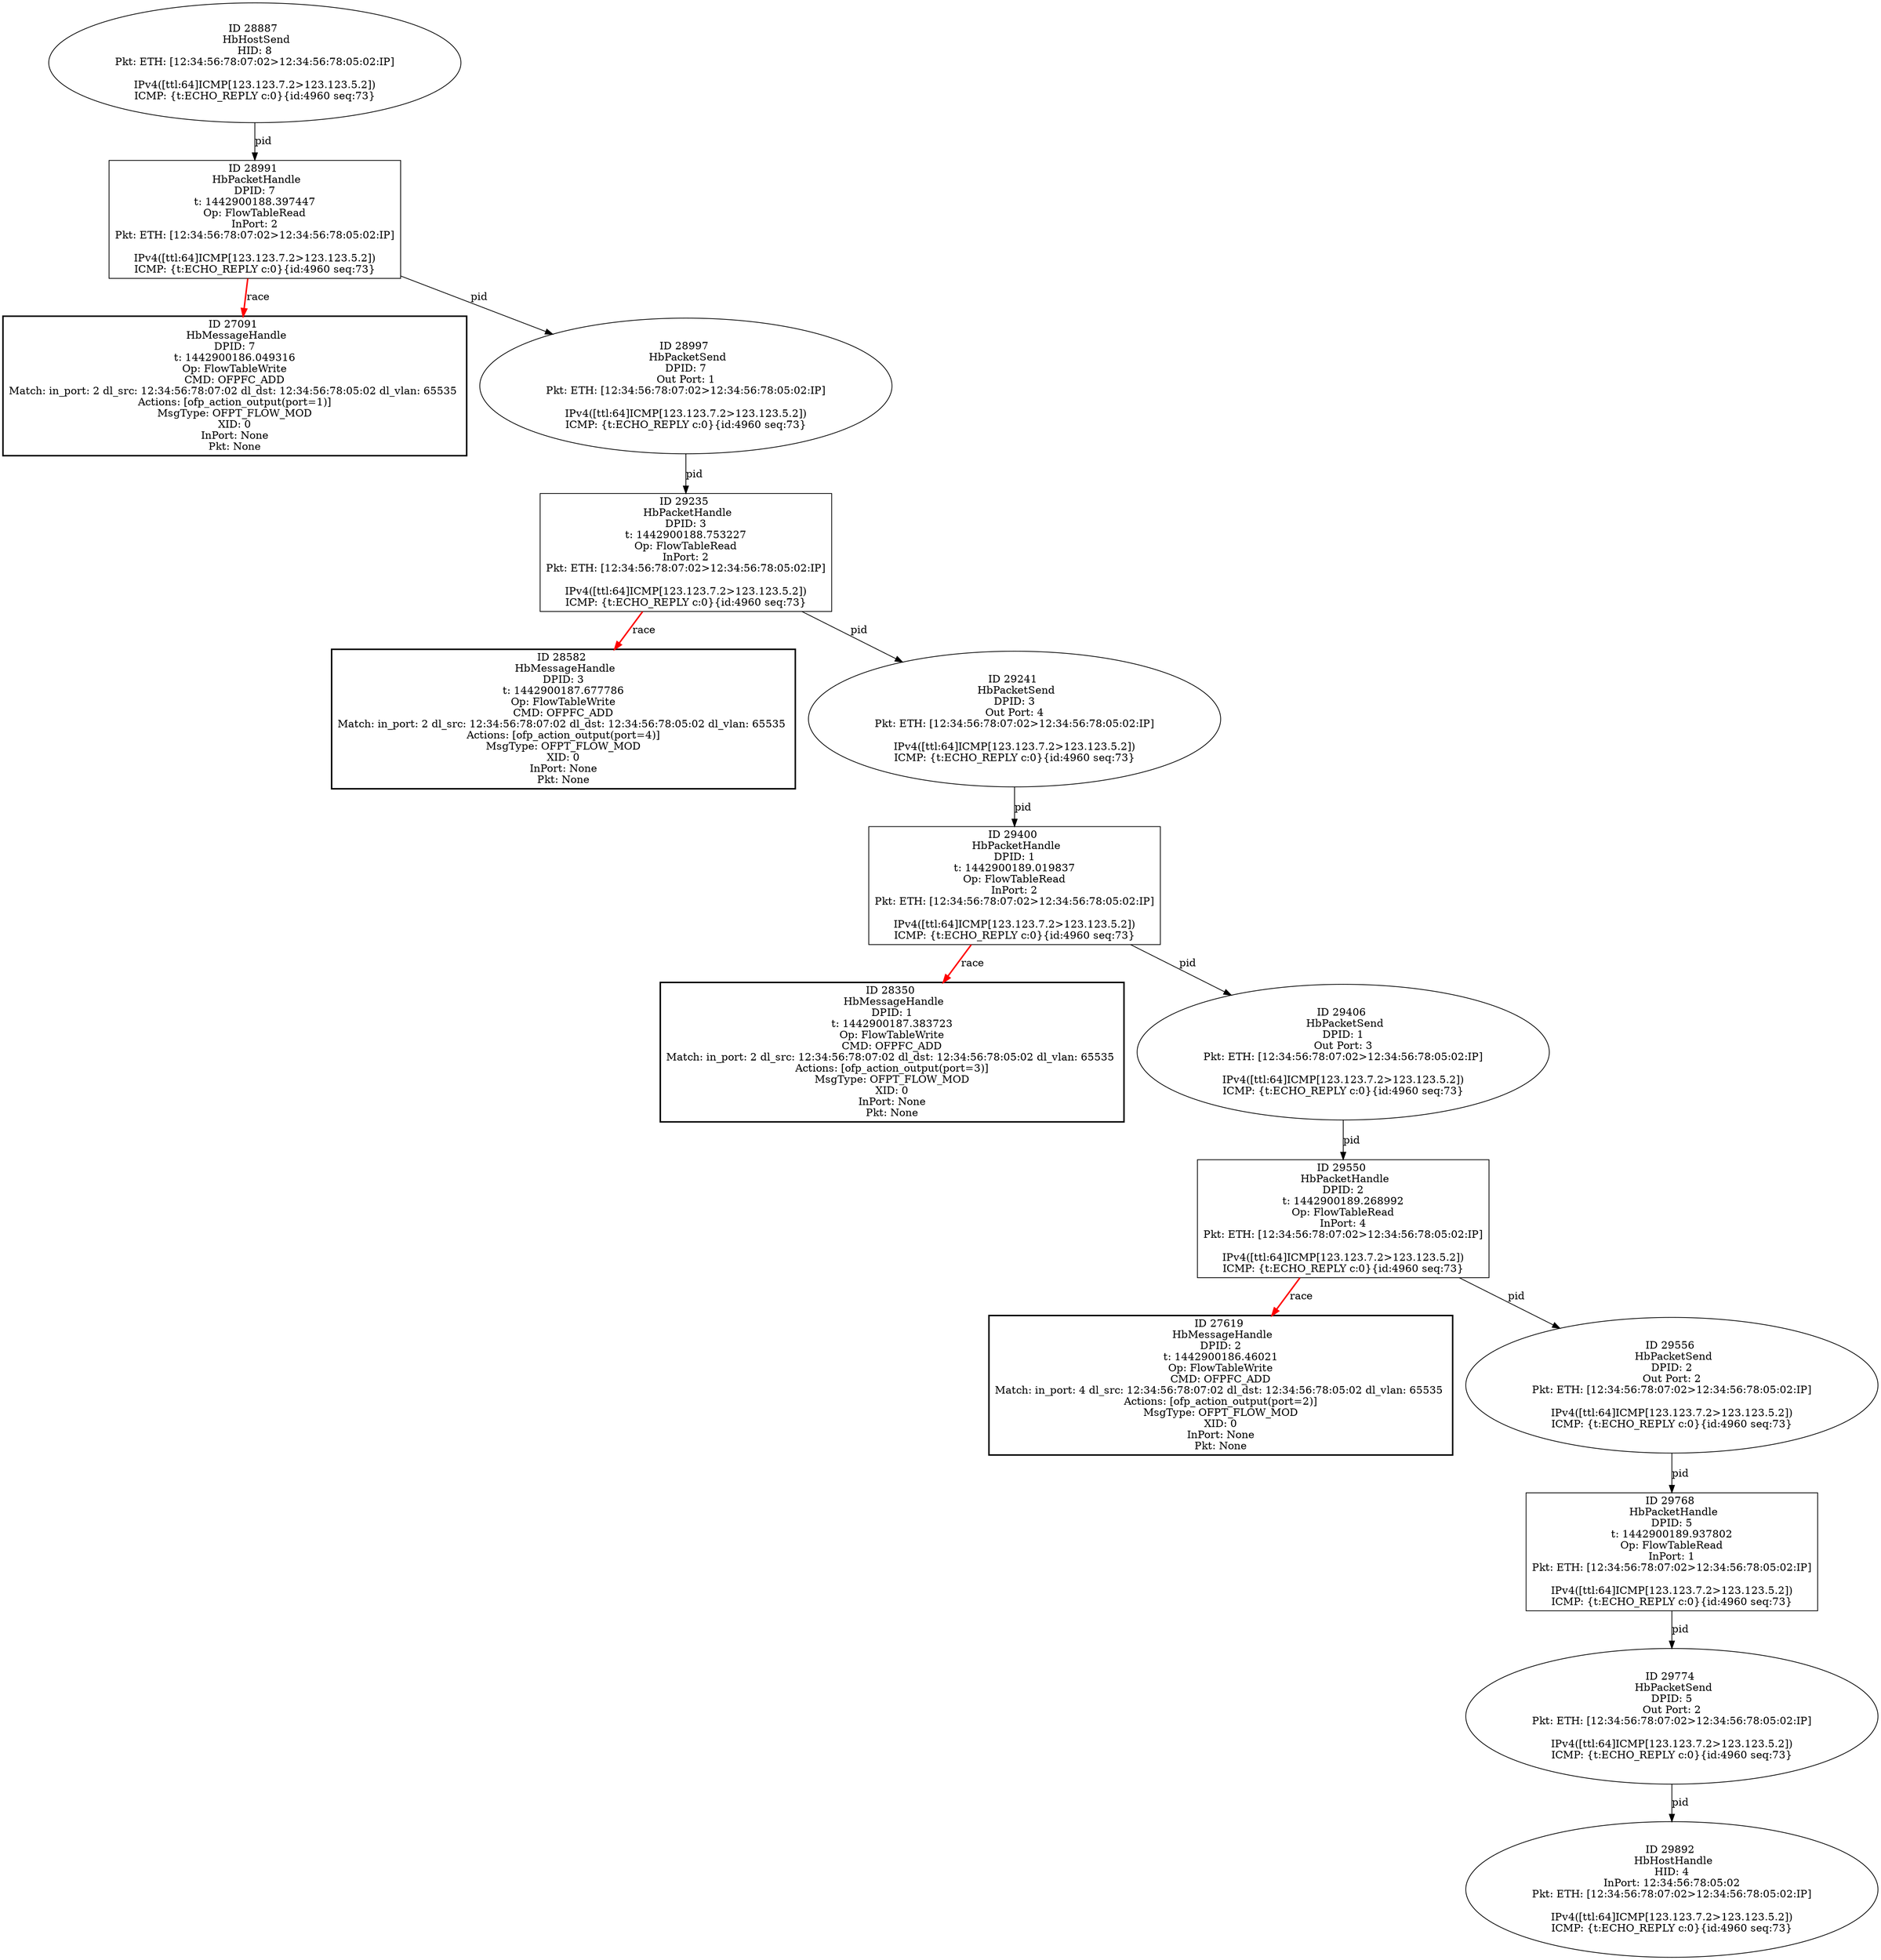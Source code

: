 strict digraph G {
27091 [shape=box, style=bold, event=<hb_events.HbMessageHandle object at 0x110d1de90>, label="ID 27091 
 HbMessageHandle
DPID: 7
t: 1442900186.049316
Op: FlowTableWrite
CMD: OFPFC_ADD
Match: in_port: 2 dl_src: 12:34:56:78:07:02 dl_dst: 12:34:56:78:05:02 dl_vlan: 65535 
Actions: [ofp_action_output(port=1)]
MsgType: OFPT_FLOW_MOD
XID: 0
InPort: None
Pkt: None"];
27619 [shape=box, style=bold, event=<hb_events.HbMessageHandle object at 0x110df5390>, label="ID 27619 
 HbMessageHandle
DPID: 2
t: 1442900186.46021
Op: FlowTableWrite
CMD: OFPFC_ADD
Match: in_port: 4 dl_src: 12:34:56:78:07:02 dl_dst: 12:34:56:78:05:02 dl_vlan: 65535 
Actions: [ofp_action_output(port=2)]
MsgType: OFPT_FLOW_MOD
XID: 0
InPort: None
Pkt: None"];
29892 [shape=oval, event=<hb_events.HbHostHandle object at 0x111566f50>, label="ID 29892 
 HbHostHandle
HID: 4
InPort: 12:34:56:78:05:02
Pkt: ETH: [12:34:56:78:07:02>12:34:56:78:05:02:IP]

IPv4([ttl:64]ICMP[123.123.7.2>123.123.5.2])
ICMP: {t:ECHO_REPLY c:0}{id:4960 seq:73}"];
28997 [shape=oval, event=<hb_events.HbPacketSend object at 0x1111f2ad0>, label="ID 28997 
 HbPacketSend
DPID: 7
Out Port: 1
Pkt: ETH: [12:34:56:78:07:02>12:34:56:78:05:02:IP]

IPv4([ttl:64]ICMP[123.123.7.2>123.123.5.2])
ICMP: {t:ECHO_REPLY c:0}{id:4960 seq:73}"];
28582 [shape=box, style=bold, event=<hb_events.HbMessageHandle object at 0x111082550>, label="ID 28582 
 HbMessageHandle
DPID: 3
t: 1442900187.677786
Op: FlowTableWrite
CMD: OFPFC_ADD
Match: in_port: 2 dl_src: 12:34:56:78:07:02 dl_dst: 12:34:56:78:05:02 dl_vlan: 65535 
Actions: [ofp_action_output(port=4)]
MsgType: OFPT_FLOW_MOD
XID: 0
InPort: None
Pkt: None"];
29768 [shape=box, event=<hb_events.HbPacketHandle object at 0x1114ede90>, label="ID 29768 
 HbPacketHandle
DPID: 5
t: 1442900189.937802
Op: FlowTableRead
InPort: 1
Pkt: ETH: [12:34:56:78:07:02>12:34:56:78:05:02:IP]

IPv4([ttl:64]ICMP[123.123.7.2>123.123.5.2])
ICMP: {t:ECHO_REPLY c:0}{id:4960 seq:73}"];
29550 [shape=box, event=<hb_events.HbPacketHandle object at 0x11140f2d0>, label="ID 29550 
 HbPacketHandle
DPID: 2
t: 1442900189.268992
Op: FlowTableRead
InPort: 4
Pkt: ETH: [12:34:56:78:07:02>12:34:56:78:05:02:IP]

IPv4([ttl:64]ICMP[123.123.7.2>123.123.5.2])
ICMP: {t:ECHO_REPLY c:0}{id:4960 seq:73}"];
29235 [shape=box, event=<hb_events.HbPacketHandle object at 0x1112e81d0>, label="ID 29235 
 HbPacketHandle
DPID: 3
t: 1442900188.753227
Op: FlowTableRead
InPort: 2
Pkt: ETH: [12:34:56:78:07:02>12:34:56:78:05:02:IP]

IPv4([ttl:64]ICMP[123.123.7.2>123.123.5.2])
ICMP: {t:ECHO_REPLY c:0}{id:4960 seq:73}"];
29556 [shape=oval, event=<hb_events.HbPacketSend object at 0x11140f550>, label="ID 29556 
 HbPacketSend
DPID: 2
Out Port: 2
Pkt: ETH: [12:34:56:78:07:02>12:34:56:78:05:02:IP]

IPv4([ttl:64]ICMP[123.123.7.2>123.123.5.2])
ICMP: {t:ECHO_REPLY c:0}{id:4960 seq:73}"];
29774 [shape=oval, event=<hb_events.HbPacketSend object at 0x111506d10>, label="ID 29774 
 HbPacketSend
DPID: 5
Out Port: 2
Pkt: ETH: [12:34:56:78:07:02>12:34:56:78:05:02:IP]

IPv4([ttl:64]ICMP[123.123.7.2>123.123.5.2])
ICMP: {t:ECHO_REPLY c:0}{id:4960 seq:73}"];
28887 [shape=oval, event=<hb_events.HbHostSend object at 0x1111987d0>, label="ID 28887 
 HbHostSend
HID: 8
Pkt: ETH: [12:34:56:78:07:02>12:34:56:78:05:02:IP]

IPv4([ttl:64]ICMP[123.123.7.2>123.123.5.2])
ICMP: {t:ECHO_REPLY c:0}{id:4960 seq:73}"];
29400 [shape=box, event=<hb_events.HbPacketHandle object at 0x11138ff10>, label="ID 29400 
 HbPacketHandle
DPID: 1
t: 1442900189.019837
Op: FlowTableRead
InPort: 2
Pkt: ETH: [12:34:56:78:07:02>12:34:56:78:05:02:IP]

IPv4([ttl:64]ICMP[123.123.7.2>123.123.5.2])
ICMP: {t:ECHO_REPLY c:0}{id:4960 seq:73}"];
29241 [shape=oval, event=<hb_events.HbPacketSend object at 0x1112e1190>, label="ID 29241 
 HbPacketSend
DPID: 3
Out Port: 4
Pkt: ETH: [12:34:56:78:07:02>12:34:56:78:05:02:IP]

IPv4([ttl:64]ICMP[123.123.7.2>123.123.5.2])
ICMP: {t:ECHO_REPLY c:0}{id:4960 seq:73}"];
28350 [shape=box, style=bold, event=<hb_events.HbMessageHandle object at 0x110fd43d0>, label="ID 28350 
 HbMessageHandle
DPID: 1
t: 1442900187.383723
Op: FlowTableWrite
CMD: OFPFC_ADD
Match: in_port: 2 dl_src: 12:34:56:78:07:02 dl_dst: 12:34:56:78:05:02 dl_vlan: 65535 
Actions: [ofp_action_output(port=3)]
MsgType: OFPT_FLOW_MOD
XID: 0
InPort: None
Pkt: None"];
29406 [shape=oval, event=<hb_events.HbPacketSend object at 0x11137ab50>, label="ID 29406 
 HbPacketSend
DPID: 1
Out Port: 3
Pkt: ETH: [12:34:56:78:07:02>12:34:56:78:05:02:IP]

IPv4([ttl:64]ICMP[123.123.7.2>123.123.5.2])
ICMP: {t:ECHO_REPLY c:0}{id:4960 seq:73}"];
28991 [shape=box, event=<hb_events.HbPacketHandle object at 0x1111e5e10>, label="ID 28991 
 HbPacketHandle
DPID: 7
t: 1442900188.397447
Op: FlowTableRead
InPort: 2
Pkt: ETH: [12:34:56:78:07:02>12:34:56:78:05:02:IP]

IPv4([ttl:64]ICMP[123.123.7.2>123.123.5.2])
ICMP: {t:ECHO_REPLY c:0}{id:4960 seq:73}"];
28997 -> 29235  [rel=pid, label=pid];
29768 -> 29774  [rel=pid, label=pid];
29550 -> 27619  [harmful=True, color=red, style=bold, rel=race, label=race];
29550 -> 29556  [rel=pid, label=pid];
29235 -> 29241  [rel=pid, label=pid];
29235 -> 28582  [harmful=True, color=red, style=bold, rel=race, label=race];
29556 -> 29768  [rel=pid, label=pid];
29774 -> 29892  [rel=pid, label=pid];
28887 -> 28991  [rel=pid, label=pid];
29400 -> 28350  [harmful=True, color=red, style=bold, rel=race, label=race];
29400 -> 29406  [rel=pid, label=pid];
29241 -> 29400  [rel=pid, label=pid];
29406 -> 29550  [rel=pid, label=pid];
28991 -> 27091  [harmful=True, color=red, style=bold, rel=race, label=race];
28991 -> 28997  [rel=pid, label=pid];
}
